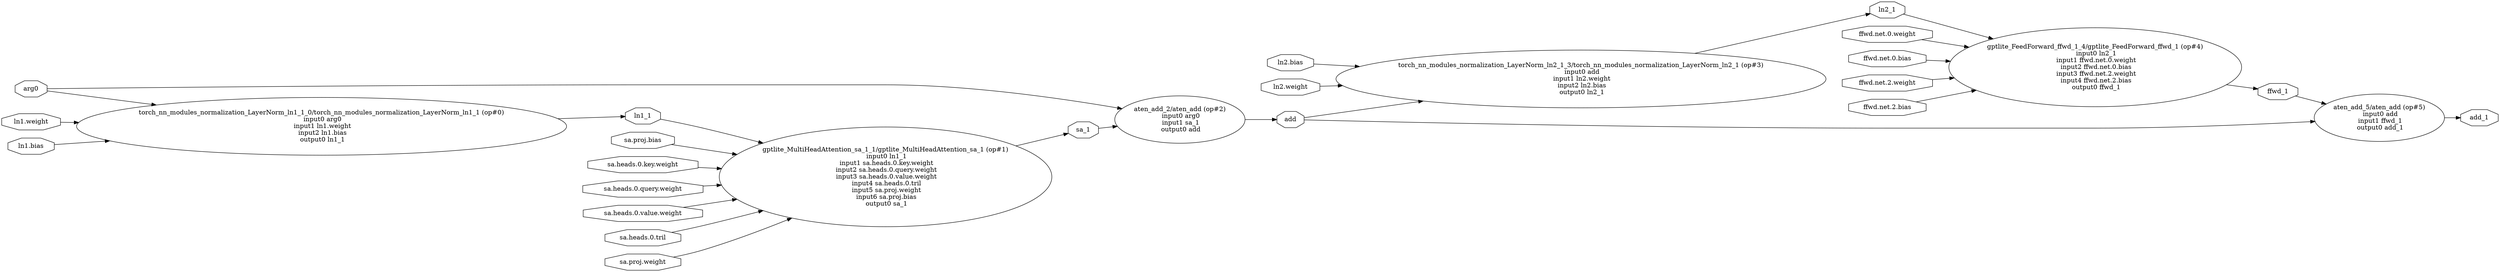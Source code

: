 digraph main_graph {
	graph [bb="0,0,4759.6,595",
		rankdir=LR
	];
	node [label="\N"];
	"torch_nn_modules_normalization_LayerNorm_ln1_1_0/torch_nn_modules_normalization_LayerNorm_ln1_1 (op#0)\n input0 arg0\n input1 ln1.weight\n \
input2 ln1.bias\n output0 ln1_1"	[URL="javascript:alert('')",
		height=1.7776,
		pos="609.16,319",
		width=12.895];
	ln1_10	[height=0.5,
		label=ln1_1,
		pos="1217.6,342",
		shape=octagon,
		width=0.9592];
	"torch_nn_modules_normalization_LayerNorm_ln1_1_0/torch_nn_modules_normalization_LayerNorm_ln1_1 (op#0)\n input0 arg0\n input1 ln1.weight\n \
input2 ln1.bias\n output0 ln1_1" -> ln1_10	[pos="e,1182.6,340.71 1057.3,335.96 1102.8,337.68 1142.7,339.2 1171.1,340.28"];
	arg00	[height=0.5,
		label=arg0,
		pos="54.474,402",
		shape=octagon,
		width=0.82071];
	arg00 -> "torch_nn_modules_normalization_LayerNorm_ln1_1_0/torch_nn_modules_normalization_LayerNorm_ln1_1 (op#0)\n input0 arg0\n input1 ln1.weight\n \
input2 ln1.bias\n output0 ln1_1"	[pos="e,293.53,366.25 84.411,397.65 124.17,391.68 200.16,380.27 282.18,367.95"];
	"aten_add_2/aten_add (op#2)\n input0 arg0\n input1 sa_1\n output0 add"	[URL="javascript:alert('')",
		height=1.4535,
		pos="2235.4,334",
		width=3.3489];
	arg00 -> "aten_add_2/aten_add (op#2)\n input0 arg0\n input1 sa_1\n output0 add"	[pos="e,2127.2,357.57 84.199,402.39 214.72,404.11 765.03,411 1216.6,411 1216.6,411 1216.6,411 1673.2,411 1827.3,411 2002.9,382.17 2116.1,\
359.79"];
	"ln1.weight0"	[height=0.5,
		label="ln1.weight",
		pos="54.474,329",
		shape=octagon,
		width=1.5132];
	"ln1.weight0" -> "torch_nn_modules_normalization_LayerNorm_ln1_1_0/torch_nn_modules_normalization_LayerNorm_ln1_1 (op#0)\n input0 arg0\n input1 ln1.weight\n \
input2 ln1.bias\n output0 ln1_1"	[pos="e,148.55,327.32 109.22,328.03 117.79,327.87 127.2,327.7 137.31,327.52"];
	"ln1.bias0"	[height=0.5,
		label="ln1.bias",
		pos="54.474,275",
		shape=octagon,
		width=1.2054];
	"ln1.bias0" -> "torch_nn_modules_normalization_LayerNorm_ln1_1_0/torch_nn_modules_normalization_LayerNorm_ln1_1 (op#0)\n input0 arg0\n input1 ln1.weight\n \
input2 ln1.bias\n output0 ln1_1"	[pos="e,205.93,286.98 97.925,278.38 122.59,280.34 156.39,283.03 194.94,286.1"];
	"gptlite_MultiHeadAttention_sa_1_1/gptlite_MultiHeadAttention_sa_1 (op#1)\n input0 ln1_1\n input1 sa.heads.0.key.weight\n input2 \
sa.heads.0.query.weight\n input3 sa.heads.0.value.weight\n input4 sa.heads.0.tril\n input5 sa.proj.weight\n input6 sa.proj.bias\n \
output0 sa_1"	[URL="javascript:alert('')",
		height=3.074,
		pos="1672.2,207",
		width=8.6228];
	ln1_10 -> "gptlite_MultiHeadAttention_sa_1_1/gptlite_MultiHeadAttention_sa_1 (op#1)\n input0 ln1_1\n input1 sa.heads.0.key.weight\n input2 \
sa.heads.0.query.weight\n input3 sa.heads.0.value.weight\n input4 sa.heads.0.tril\n input5 sa.proj.weight\n input6 sa.proj.bias\n \
output0 sa_1"	[pos="e,1440.9,280.99 1252,334.09 1273.3,328.95 1301.2,321.93 1325.8,315 1359.6,305.46 1395.2,294.92 1430.1,284.29"];
	sa_10	[height=0.5,
		label=sa_1,
		pos="2048.7,311",
		shape=octagon,
		width=0.8361];
	"gptlite_MultiHeadAttention_sa_1_1/gptlite_MultiHeadAttention_sa_1 (op#1)\n input0 ln1_1\n input1 sa.heads.0.key.weight\n input2 \
sa.heads.0.query.weight\n input3 sa.heads.0.value.weight\n input4 sa.heads.0.tril\n input5 sa.proj.weight\n input6 sa.proj.bias\n \
output0 sa_1" -> sa_10	[pos="e,2018.9,302.99 1918.1,274.99 1952.8,284.65 1984.7,293.49 2008.1,299.99"];
	"sa.heads.0.key.weight0"	[height=0.5,
		label="sa.heads.0.key.weight",
		pos="1217.6,234",
		shape=octagon,
		width=2.775];
	"sa.heads.0.key.weight0" -> "gptlite_MultiHeadAttention_sa_1_1/gptlite_MultiHeadAttention_sa_1 (op#1)\n input0 ln1_1\n input1 sa.heads.0.key.weight\n input2 \
sa.heads.0.query.weight\n input3 sa.heads.0.value.weight\n input4 sa.heads.0.tril\n input5 sa.proj.weight\n input6 sa.proj.bias\n \
output0 sa_1"	[pos="e,1365.7,225.23 1317.9,228.07 1329.5,227.38 1341.7,226.65 1354.4,225.9"];
	"sa.heads.0.query.weight0"	[height=0.5,
		label="sa.heads.0.query.weight",
		pos="1217.6,180",
		shape=octagon,
		width=3.0058];
	"sa.heads.0.query.weight0" -> "gptlite_MultiHeadAttention_sa_1_1/gptlite_MultiHeadAttention_sa_1 (op#1)\n input0 ln1_1\n input1 sa.heads.0.key.weight\n input2 \
sa.heads.0.query.weight\n input3 sa.heads.0.value.weight\n input4 sa.heads.0.tril\n input5 sa.proj.weight\n input6 sa.proj.bias\n \
output0 sa_1"	[pos="e,1365.6,188.77 1326.1,186.42 1335.2,186.95 1344.5,187.51 1354.2,188.09"];
	"sa.heads.0.value.weight0"	[height=0.5,
		label="sa.heads.0.value.weight",
		pos="1217.6,126",
		shape=octagon,
		width=2.9905];
	"sa.heads.0.value.weight0" -> "gptlite_MultiHeadAttention_sa_1_1/gptlite_MultiHeadAttention_sa_1 (op#1)\n input0 ln1_1\n input1 sa.heads.0.key.weight\n input2 \
sa.heads.0.query.weight\n input3 sa.heads.0.value.weight\n input4 sa.heads.0.tril\n input5 sa.proj.weight\n input6 sa.proj.bias\n \
output0 sa_1"	[pos="e,1394.3,157.44 1293.1,139.33 1319.1,143.99 1350.1,149.54 1383,155.43"];
	"sa.heads.0.tril0"	[height=0.5,
		label="sa.heads.0.tril",
		pos="1217.6,72",
		shape=octagon,
		width=1.8825];
	"sa.heads.0.tril0" -> "gptlite_MultiHeadAttention_sa_1_1/gptlite_MultiHeadAttention_sa_1 (op#1)\n input0 ln1_1\n input1 sa.heads.0.key.weight\n input2 \
sa.heads.0.query.weight\n input3 sa.heads.0.value.weight\n input4 sa.heads.0.tril\n input5 sa.proj.weight\n input6 sa.proj.bias\n \
output0 sa_1"	[pos="e,1440.9,133.01 1269.5,84.19 1287.3,88.636 1307.5,93.842 1325.8,99 1359.6,108.54 1395.2,119.08 1430.1,129.71"];
	"sa.proj.weight0"	[height=0.5,
		label="sa.proj.weight",
		pos="1217.6,18",
		shape=octagon,
		width=1.9133];
	"sa.proj.weight0" -> "gptlite_MultiHeadAttention_sa_1_1/gptlite_MultiHeadAttention_sa_1 (op#1)\n input0 ln1_1\n input1 sa.heads.0.key.weight\n input2 \
sa.heads.0.query.weight\n input3 sa.heads.0.value.weight\n input4 sa.heads.0.tril\n input5 sa.proj.weight\n input6 sa.proj.bias\n \
output0 sa_1"	[pos="e,1494.2,116.04 1272.6,29.47 1289.8,33.688 1308.8,38.938 1325.8,45 1378.2,63.685 1433.4,87.54 1483.9,111.16"];
	"sa.proj.bias0"	[height=0.5,
		label="sa.proj.bias",
		pos="1217.6,288",
		shape=octagon,
		width=1.6055];
	"sa.proj.bias0" -> "gptlite_MultiHeadAttention_sa_1_1/gptlite_MultiHeadAttention_sa_1 (op#1)\n input0 ln1_1\n input1 sa.heads.0.key.weight\n input2 \
sa.heads.0.query.weight\n input3 sa.heads.0.value.weight\n input4 sa.heads.0.tril\n input5 sa.proj.weight\n input6 sa.proj.bias\n \
output0 sa_1"	[pos="e,1394.2,256.57 1270.5,278.71 1300.2,273.4 1339.9,266.29 1382.9,258.59"];
	sa_10 -> "aten_add_2/aten_add (op#2)\n input0 arg0\n input1 sa_1\n output0 add"	[pos="e,2119.3,319.66 2079,314.64 2087.5,315.71 2097.4,316.94 2108,318.26"];
	add0	[height=0.5,
		label=add,
		pos="2446.4,334",
		shape=octagon,
		width=0.75];
	"aten_add_2/aten_add (op#2)\n input0 arg0\n input1 sa_1\n output0 add" -> add0	[pos="e,2419.1,334 2356.2,334 2374.9,334 2392.9,334 2407.9,334"];
	"torch_nn_modules_normalization_LayerNorm_ln2_1_3/torch_nn_modules_normalization_LayerNorm_ln2_1 (op#3)\n input0 add\n input1 ln2.weight\n \
input2 ln2.bias\n output0 ln2_1"	[URL="javascript:alert('')",
		height=1.7776,
		pos="3001.1,424",
		width=12.895];
	add0 -> "torch_nn_modules_normalization_LayerNorm_ln2_1_3/torch_nn_modules_normalization_LayerNorm_ln2_1 (op#3)\n input0 add\n input1 ln2.weight\n \
input2 ln2.bias\n output0 ln2_1"	[pos="e,2699.4,375.03 2473.7,338.28 2514.9,344.98 2599,358.68 2688.2,373.21"];
	"aten_add_5/aten_add (op#5)\n input0 add\n input1 ffwd_1\n output0 add_1"	[URL="javascript:alert('')",
		height=1.4535,
		pos="4530.7,338",
		width=3.3489];
	add0 -> "aten_add_5/aten_add (op#5)\n input0 add\n input1 ffwd_1\n output0 add_1"	[pos="e,4411,330.15 2473.9,333.23 2598.4,329.68 3139.7,315 3583.6,315 3583.6,315 3583.6,315 3981.4,315 4124.6,315 4288.7,322.93 4399.8,\
329.48"];
	ln2_10	[height=0.5,
		label=ln2_1,
		pos="3584.6,577",
		shape=octagon,
		width=0.9592];
	"torch_nn_modules_normalization_LayerNorm_ln2_1_3/torch_nn_modules_normalization_LayerNorm_ln2_1 (op#3)\n input0 add\n input1 ln2.weight\n \
input2 ln2.bias\n output0 ln2_1" -> ln2_10	[pos="e,3551.3,568.5 3218.7,480.97 3336.8,512.05 3472.4,547.74 3540.3,565.59"];
	"ln2.weight0"	[height=0.5,
		label="ln2.weight",
		pos="2446.4,406",
		shape=octagon,
		width=1.5132];
	"ln2.weight0" -> "torch_nn_modules_normalization_LayerNorm_ln2_1_3/torch_nn_modules_normalization_LayerNorm_ln2_1 (op#3)\n input0 add\n input1 ln2.weight\n \
input2 ln2.bias\n output0 ln2_1"	[pos="e,2548.7,409.3 2501.2,407.75 2512,408.1 2524.1,408.5 2537.4,408.93"];
	"ln2.bias0"	[height=0.5,
		label="ln2.bias",
		pos="2446.4,460",
		shape=octagon,
		width=1.2054];
	"ln2.bias0" -> "torch_nn_modules_normalization_LayerNorm_ln2_1_3/torch_nn_modules_normalization_LayerNorm_ln2_1 (op#3)\n input0 add\n input1 ln2.weight\n \
input2 ln2.bias\n output0 ln2_1"	[pos="e,2580.3,451.34 2489.9,457.23 2510.7,455.88 2538,454.1 2569.2,452.07"];
	"gptlite_FeedForward_ffwd_1_4/gptlite_FeedForward_ffwd_1 (op#4)\n input0 ln2_1\n input1 ffwd.net.0.weight\n input2 ffwd.net.0.bias\n \
input3 ffwd.net.2.weight\n input4 ffwd.net.2.bias\n output0 ffwd_1"	[URL="javascript:alert('')",
		height=2.4258,
		pos="3980.4,449",
		width=7.68];
	ln2_10 -> "gptlite_FeedForward_ffwd_1_4/gptlite_FeedForward_ffwd_1 (op#4)\n input0 ln2_1\n input1 ffwd.net.0.weight\n input2 ffwd.net.0.bias\n \
input3 ffwd.net.2.weight\n input4 ffwd.net.2.bias\n output0 ffwd_1"	[pos="e,3786.9,511.58 3615.5,567.27 3650.9,555.78 3713,535.6 3775.9,515.14"];
	ffwd_10	[height=0.5,
		label=ffwd_1,
		pos="4333.5,395",
		shape=octagon,
		width=1.1285];
	"gptlite_FeedForward_ffwd_1_4/gptlite_FeedForward_ffwd_1 (op#4)\n input0 ln2_1\n input1 ffwd.net.0.weight\n input2 ffwd.net.0.bias\n \
input3 ffwd.net.2.weight\n input4 ffwd.net.2.bias\n output0 ffwd_1" -> ffwd_10	[pos="e,4292.5,401.14 4229.5,410.84 4248.6,407.9 4266.3,405.18 4281.5,402.85"];
	"ffwd.net.0.weight0"	[height=0.5,
		label="ffwd.net.0.weight",
		pos="3584.6,523",
		shape=octagon,
		width=2.3134];
	"ffwd.net.0.weight0" -> "gptlite_FeedForward_ffwd_1_4/gptlite_FeedForward_ffwd_1 (op#4)\n input0 ln2_1\n input1 ffwd.net.0.weight\n input2 ffwd.net.0.bias\n \
input3 ffwd.net.2.weight\n input4 ffwd.net.2.bias\n output0 ffwd_1"	[pos="e,3742,493.61 3649.3,511.03 3672.8,506.62 3701,501.32 3730.9,495.7"];
	"ffwd.net.0.bias0"	[height=0.5,
		label="ffwd.net.0.bias",
		pos="3584.6,469",
		shape=octagon,
		width=2.0056];
	"ffwd.net.0.bias0" -> "gptlite_FeedForward_ffwd_1_4/gptlite_FeedForward_ffwd_1 (op#4)\n input0 ln2_1\n input1 ffwd.net.0.weight\n input2 ffwd.net.0.bias\n \
input3 ffwd.net.2.weight\n input4 ffwd.net.2.bias\n output0 ffwd_1"	[pos="e,3706.9,462.84 3656.9,465.38 3668.9,464.77 3682,464.11 3695.7,463.41"];
	"ffwd.net.2.weight0"	[height=0.5,
		label="ffwd.net.2.weight",
		pos="3584.6,415",
		shape=octagon,
		width=2.3134];
	"ffwd.net.2.weight0" -> "gptlite_FeedForward_ffwd_1_4/gptlite_FeedForward_ffwd_1 (op#4)\n input0 ln2_1\n input1 ffwd.net.0.weight\n input2 ffwd.net.0.bias\n \
input3 ffwd.net.2.weight\n input4 ffwd.net.2.bias\n output0 ffwd_1"	[pos="e,3713.2,426.01 3668.2,422.13 3678.8,423.04 3690,424.02 3701.8,425.03"];
	"ffwd.net.2.bias0"	[height=0.5,
		label="ffwd.net.2.bias",
		pos="3584.6,361",
		shape=octagon,
		width=2.0056];
	"ffwd.net.2.bias0" -> "gptlite_FeedForward_ffwd_1_4/gptlite_FeedForward_ffwd_1 (op#4)\n input0 ln2_1\n input1 ffwd.net.0.weight\n input2 ffwd.net.0.bias\n \
input3 ffwd.net.2.weight\n input4 ffwd.net.2.bias\n output0 ffwd_1"	[pos="e,3753.8,398.59 3640,373.14 3668,379.41 3704.4,387.55 3742.9,396.15"];
	ffwd_10 -> "aten_add_5/aten_add (op#5)\n input0 add\n input1 ffwd_1\n output0 add_1"	[pos="e,4429.8,367.17 4368.9,384.94 4383.2,380.77 4400.7,375.67 4418.8,370.38"];
	add_10	[height=0.5,
		label=add_1,
		pos="4723.4,338",
		shape=octagon,
		width=1.0054];
	"aten_add_5/aten_add (op#5)\n input0 add\n input1 ffwd_1\n output0 add_1" -> add_10	[pos="e,4686.9,338 4651.7,338 4660,338 4668.1,338 4675.6,338"];
}

